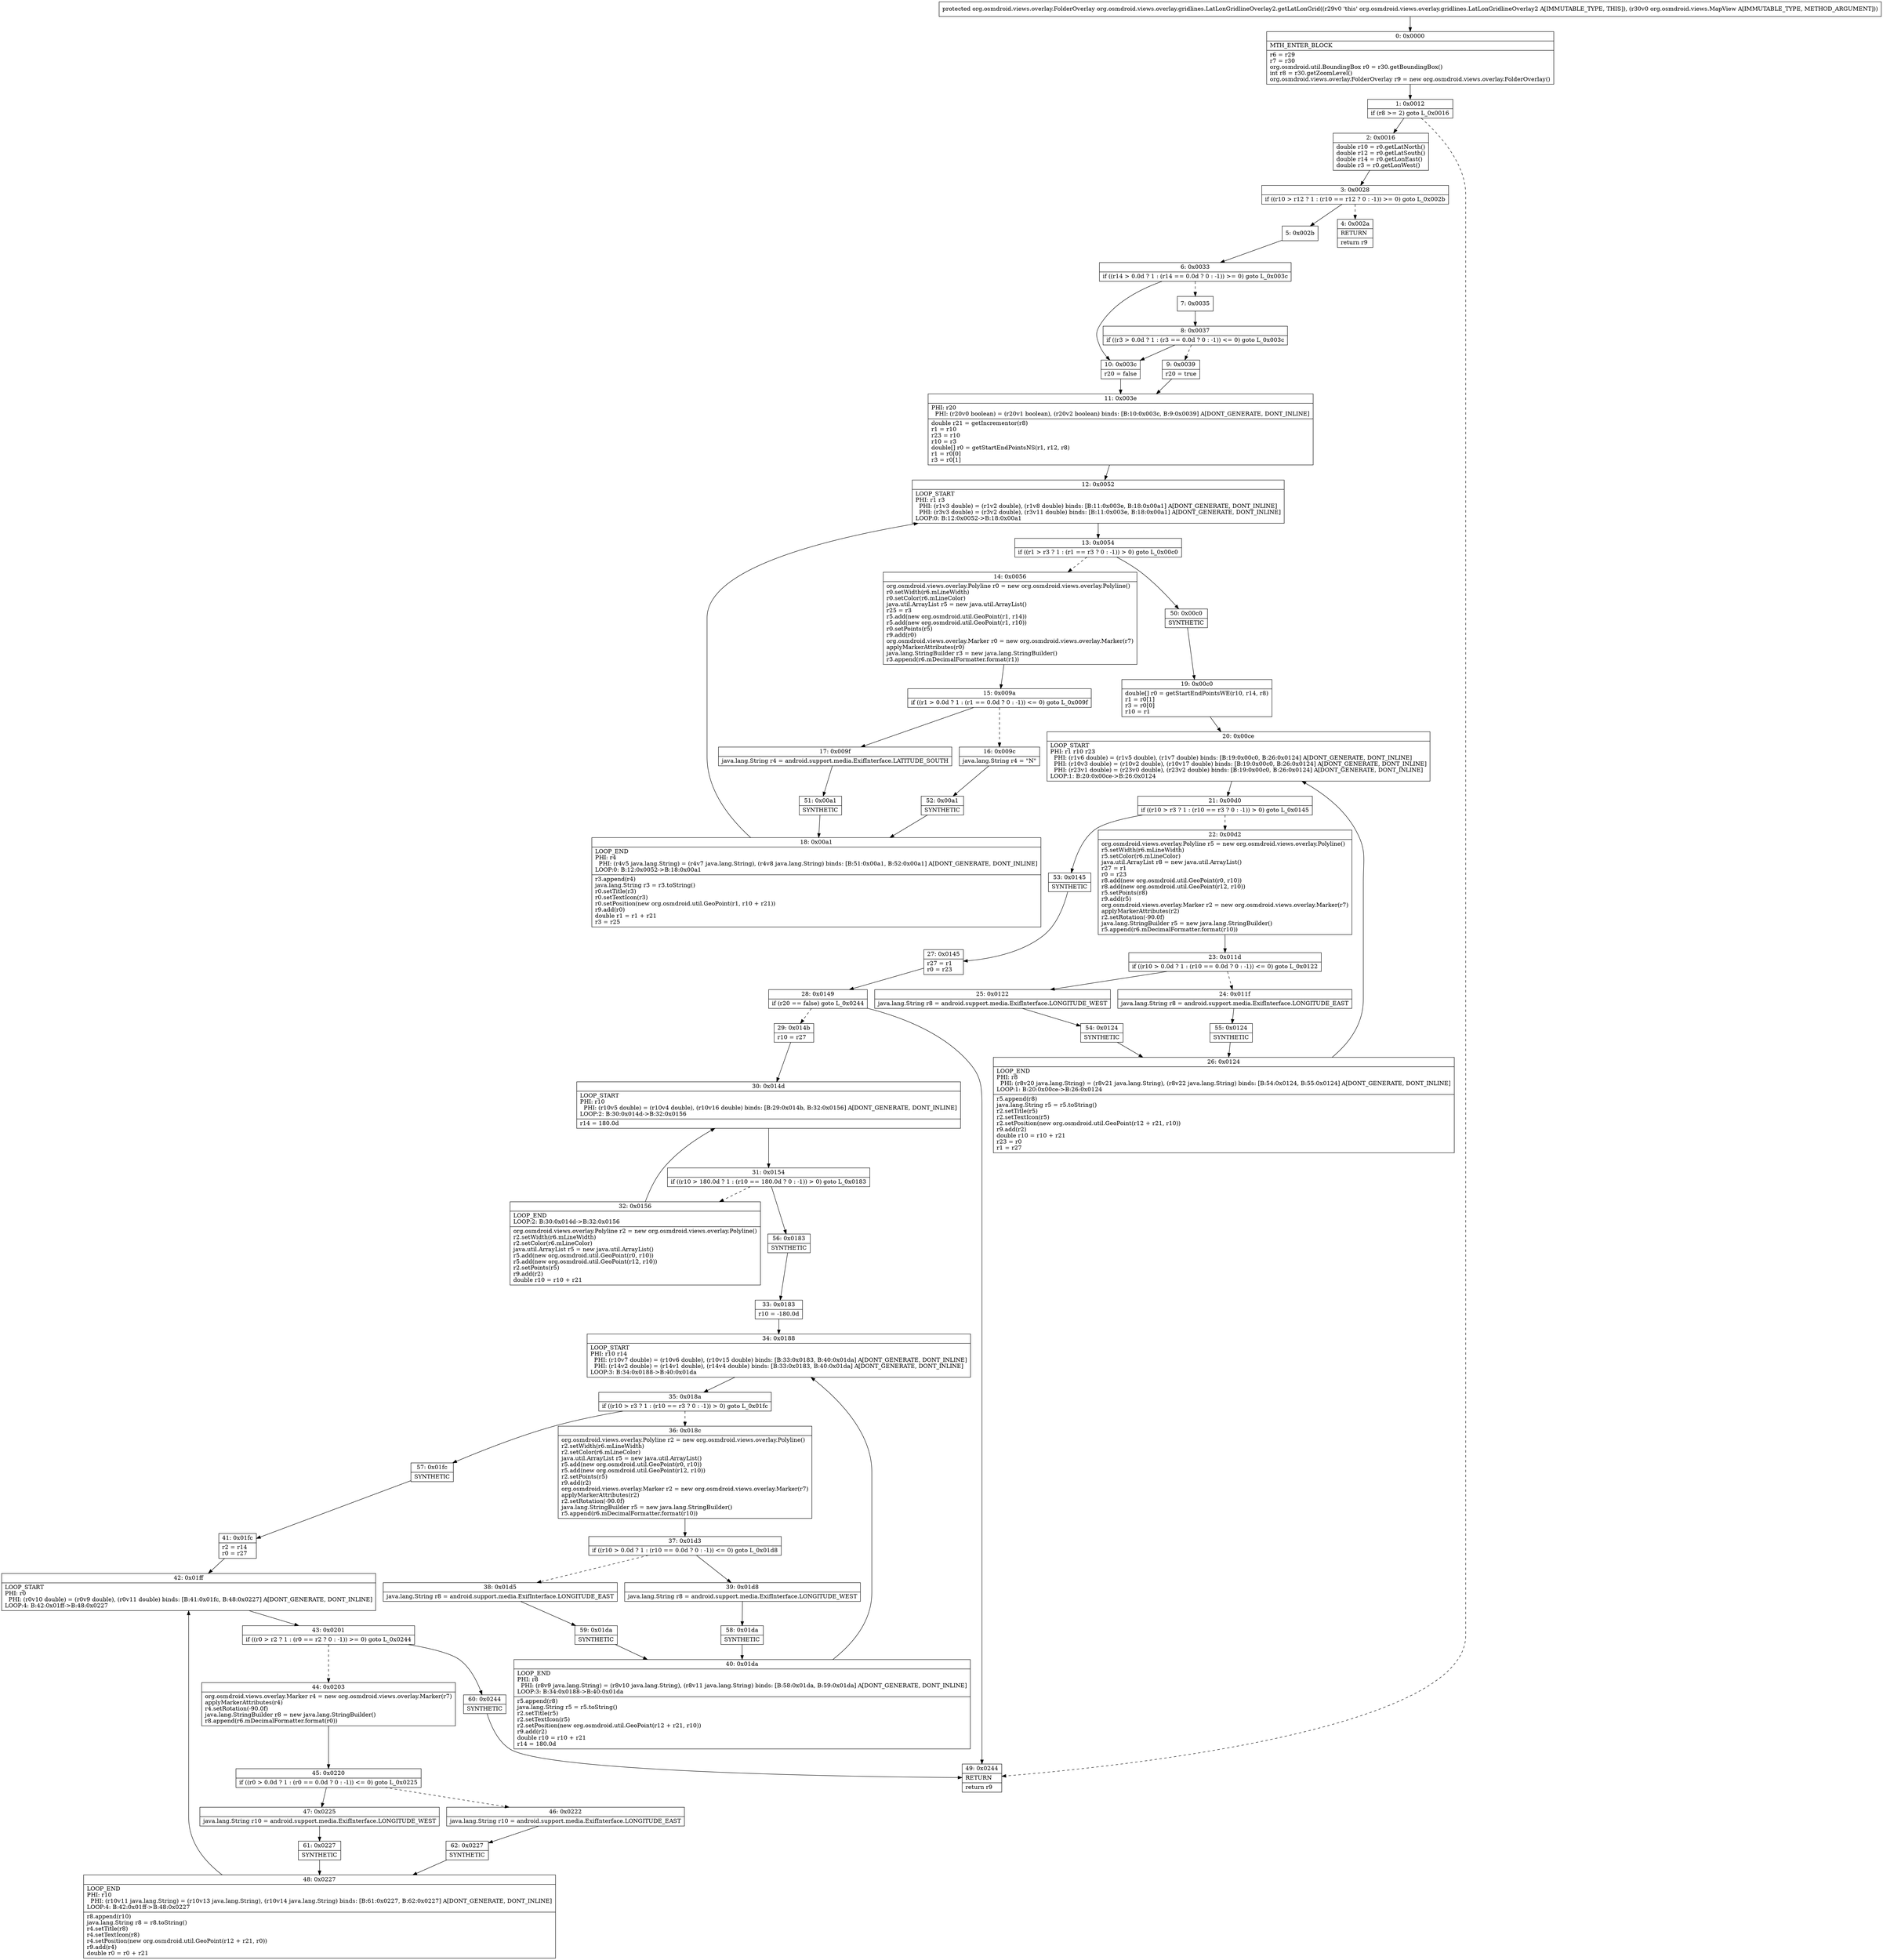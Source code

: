 digraph "CFG fororg.osmdroid.views.overlay.gridlines.LatLonGridlineOverlay2.getLatLonGrid(Lorg\/osmdroid\/views\/MapView;)Lorg\/osmdroid\/views\/overlay\/FolderOverlay;" {
Node_0 [shape=record,label="{0\:\ 0x0000|MTH_ENTER_BLOCK\l|r6 = r29\lr7 = r30\lorg.osmdroid.util.BoundingBox r0 = r30.getBoundingBox()\lint r8 = r30.getZoomLevel()\lorg.osmdroid.views.overlay.FolderOverlay r9 = new org.osmdroid.views.overlay.FolderOverlay()\l}"];
Node_1 [shape=record,label="{1\:\ 0x0012|if (r8 \>= 2) goto L_0x0016\l}"];
Node_2 [shape=record,label="{2\:\ 0x0016|double r10 = r0.getLatNorth()\ldouble r12 = r0.getLatSouth()\ldouble r14 = r0.getLonEast()\ldouble r3 = r0.getLonWest()\l}"];
Node_3 [shape=record,label="{3\:\ 0x0028|if ((r10 \> r12 ? 1 : (r10 == r12 ? 0 : \-1)) \>= 0) goto L_0x002b\l}"];
Node_4 [shape=record,label="{4\:\ 0x002a|RETURN\l|return r9\l}"];
Node_5 [shape=record,label="{5\:\ 0x002b}"];
Node_6 [shape=record,label="{6\:\ 0x0033|if ((r14 \> 0.0d ? 1 : (r14 == 0.0d ? 0 : \-1)) \>= 0) goto L_0x003c\l}"];
Node_7 [shape=record,label="{7\:\ 0x0035}"];
Node_8 [shape=record,label="{8\:\ 0x0037|if ((r3 \> 0.0d ? 1 : (r3 == 0.0d ? 0 : \-1)) \<= 0) goto L_0x003c\l}"];
Node_9 [shape=record,label="{9\:\ 0x0039|r20 = true\l}"];
Node_10 [shape=record,label="{10\:\ 0x003c|r20 = false\l}"];
Node_11 [shape=record,label="{11\:\ 0x003e|PHI: r20 \l  PHI: (r20v0 boolean) = (r20v1 boolean), (r20v2 boolean) binds: [B:10:0x003c, B:9:0x0039] A[DONT_GENERATE, DONT_INLINE]\l|double r21 = getIncrementor(r8)\lr1 = r10\lr23 = r10\lr10 = r3\ldouble[] r0 = getStartEndPointsNS(r1, r12, r8)\lr1 = r0[0]\lr3 = r0[1]\l}"];
Node_12 [shape=record,label="{12\:\ 0x0052|LOOP_START\lPHI: r1 r3 \l  PHI: (r1v3 double) = (r1v2 double), (r1v8 double) binds: [B:11:0x003e, B:18:0x00a1] A[DONT_GENERATE, DONT_INLINE]\l  PHI: (r3v3 double) = (r3v2 double), (r3v11 double) binds: [B:11:0x003e, B:18:0x00a1] A[DONT_GENERATE, DONT_INLINE]\lLOOP:0: B:12:0x0052\-\>B:18:0x00a1\l}"];
Node_13 [shape=record,label="{13\:\ 0x0054|if ((r1 \> r3 ? 1 : (r1 == r3 ? 0 : \-1)) \> 0) goto L_0x00c0\l}"];
Node_14 [shape=record,label="{14\:\ 0x0056|org.osmdroid.views.overlay.Polyline r0 = new org.osmdroid.views.overlay.Polyline()\lr0.setWidth(r6.mLineWidth)\lr0.setColor(r6.mLineColor)\ljava.util.ArrayList r5 = new java.util.ArrayList()\lr25 = r3\lr5.add(new org.osmdroid.util.GeoPoint(r1, r14))\lr5.add(new org.osmdroid.util.GeoPoint(r1, r10))\lr0.setPoints(r5)\lr9.add(r0)\lorg.osmdroid.views.overlay.Marker r0 = new org.osmdroid.views.overlay.Marker(r7)\lapplyMarkerAttributes(r0)\ljava.lang.StringBuilder r3 = new java.lang.StringBuilder()\lr3.append(r6.mDecimalFormatter.format(r1))\l}"];
Node_15 [shape=record,label="{15\:\ 0x009a|if ((r1 \> 0.0d ? 1 : (r1 == 0.0d ? 0 : \-1)) \<= 0) goto L_0x009f\l}"];
Node_16 [shape=record,label="{16\:\ 0x009c|java.lang.String r4 = \"N\"\l}"];
Node_17 [shape=record,label="{17\:\ 0x009f|java.lang.String r4 = android.support.media.ExifInterface.LATITUDE_SOUTH\l}"];
Node_18 [shape=record,label="{18\:\ 0x00a1|LOOP_END\lPHI: r4 \l  PHI: (r4v5 java.lang.String) = (r4v7 java.lang.String), (r4v8 java.lang.String) binds: [B:51:0x00a1, B:52:0x00a1] A[DONT_GENERATE, DONT_INLINE]\lLOOP:0: B:12:0x0052\-\>B:18:0x00a1\l|r3.append(r4)\ljava.lang.String r3 = r3.toString()\lr0.setTitle(r3)\lr0.setTextIcon(r3)\lr0.setPosition(new org.osmdroid.util.GeoPoint(r1, r10 + r21))\lr9.add(r0)\ldouble r1 = r1 + r21\lr3 = r25\l}"];
Node_19 [shape=record,label="{19\:\ 0x00c0|double[] r0 = getStartEndPointsWE(r10, r14, r8)\lr1 = r0[1]\lr3 = r0[0]\lr10 = r1\l}"];
Node_20 [shape=record,label="{20\:\ 0x00ce|LOOP_START\lPHI: r1 r10 r23 \l  PHI: (r1v6 double) = (r1v5 double), (r1v7 double) binds: [B:19:0x00c0, B:26:0x0124] A[DONT_GENERATE, DONT_INLINE]\l  PHI: (r10v3 double) = (r10v2 double), (r10v17 double) binds: [B:19:0x00c0, B:26:0x0124] A[DONT_GENERATE, DONT_INLINE]\l  PHI: (r23v1 double) = (r23v0 double), (r23v2 double) binds: [B:19:0x00c0, B:26:0x0124] A[DONT_GENERATE, DONT_INLINE]\lLOOP:1: B:20:0x00ce\-\>B:26:0x0124\l}"];
Node_21 [shape=record,label="{21\:\ 0x00d0|if ((r10 \> r3 ? 1 : (r10 == r3 ? 0 : \-1)) \> 0) goto L_0x0145\l}"];
Node_22 [shape=record,label="{22\:\ 0x00d2|org.osmdroid.views.overlay.Polyline r5 = new org.osmdroid.views.overlay.Polyline()\lr5.setWidth(r6.mLineWidth)\lr5.setColor(r6.mLineColor)\ljava.util.ArrayList r8 = new java.util.ArrayList()\lr27 = r1\lr0 = r23\lr8.add(new org.osmdroid.util.GeoPoint(r0, r10))\lr8.add(new org.osmdroid.util.GeoPoint(r12, r10))\lr5.setPoints(r8)\lr9.add(r5)\lorg.osmdroid.views.overlay.Marker r2 = new org.osmdroid.views.overlay.Marker(r7)\lapplyMarkerAttributes(r2)\lr2.setRotation(\-90.0f)\ljava.lang.StringBuilder r5 = new java.lang.StringBuilder()\lr5.append(r6.mDecimalFormatter.format(r10))\l}"];
Node_23 [shape=record,label="{23\:\ 0x011d|if ((r10 \> 0.0d ? 1 : (r10 == 0.0d ? 0 : \-1)) \<= 0) goto L_0x0122\l}"];
Node_24 [shape=record,label="{24\:\ 0x011f|java.lang.String r8 = android.support.media.ExifInterface.LONGITUDE_EAST\l}"];
Node_25 [shape=record,label="{25\:\ 0x0122|java.lang.String r8 = android.support.media.ExifInterface.LONGITUDE_WEST\l}"];
Node_26 [shape=record,label="{26\:\ 0x0124|LOOP_END\lPHI: r8 \l  PHI: (r8v20 java.lang.String) = (r8v21 java.lang.String), (r8v22 java.lang.String) binds: [B:54:0x0124, B:55:0x0124] A[DONT_GENERATE, DONT_INLINE]\lLOOP:1: B:20:0x00ce\-\>B:26:0x0124\l|r5.append(r8)\ljava.lang.String r5 = r5.toString()\lr2.setTitle(r5)\lr2.setTextIcon(r5)\lr2.setPosition(new org.osmdroid.util.GeoPoint(r12 + r21, r10))\lr9.add(r2)\ldouble r10 = r10 + r21\lr23 = r0\lr1 = r27\l}"];
Node_27 [shape=record,label="{27\:\ 0x0145|r27 = r1\lr0 = r23\l}"];
Node_28 [shape=record,label="{28\:\ 0x0149|if (r20 == false) goto L_0x0244\l}"];
Node_29 [shape=record,label="{29\:\ 0x014b|r10 = r27\l}"];
Node_30 [shape=record,label="{30\:\ 0x014d|LOOP_START\lPHI: r10 \l  PHI: (r10v5 double) = (r10v4 double), (r10v16 double) binds: [B:29:0x014b, B:32:0x0156] A[DONT_GENERATE, DONT_INLINE]\lLOOP:2: B:30:0x014d\-\>B:32:0x0156\l|r14 = 180.0d\l}"];
Node_31 [shape=record,label="{31\:\ 0x0154|if ((r10 \> 180.0d ? 1 : (r10 == 180.0d ? 0 : \-1)) \> 0) goto L_0x0183\l}"];
Node_32 [shape=record,label="{32\:\ 0x0156|LOOP_END\lLOOP:2: B:30:0x014d\-\>B:32:0x0156\l|org.osmdroid.views.overlay.Polyline r2 = new org.osmdroid.views.overlay.Polyline()\lr2.setWidth(r6.mLineWidth)\lr2.setColor(r6.mLineColor)\ljava.util.ArrayList r5 = new java.util.ArrayList()\lr5.add(new org.osmdroid.util.GeoPoint(r0, r10))\lr5.add(new org.osmdroid.util.GeoPoint(r12, r10))\lr2.setPoints(r5)\lr9.add(r2)\ldouble r10 = r10 + r21\l}"];
Node_33 [shape=record,label="{33\:\ 0x0183|r10 = \-180.0d\l}"];
Node_34 [shape=record,label="{34\:\ 0x0188|LOOP_START\lPHI: r10 r14 \l  PHI: (r10v7 double) = (r10v6 double), (r10v15 double) binds: [B:33:0x0183, B:40:0x01da] A[DONT_GENERATE, DONT_INLINE]\l  PHI: (r14v2 double) = (r14v1 double), (r14v4 double) binds: [B:33:0x0183, B:40:0x01da] A[DONT_GENERATE, DONT_INLINE]\lLOOP:3: B:34:0x0188\-\>B:40:0x01da\l}"];
Node_35 [shape=record,label="{35\:\ 0x018a|if ((r10 \> r3 ? 1 : (r10 == r3 ? 0 : \-1)) \> 0) goto L_0x01fc\l}"];
Node_36 [shape=record,label="{36\:\ 0x018c|org.osmdroid.views.overlay.Polyline r2 = new org.osmdroid.views.overlay.Polyline()\lr2.setWidth(r6.mLineWidth)\lr2.setColor(r6.mLineColor)\ljava.util.ArrayList r5 = new java.util.ArrayList()\lr5.add(new org.osmdroid.util.GeoPoint(r0, r10))\lr5.add(new org.osmdroid.util.GeoPoint(r12, r10))\lr2.setPoints(r5)\lr9.add(r2)\lorg.osmdroid.views.overlay.Marker r2 = new org.osmdroid.views.overlay.Marker(r7)\lapplyMarkerAttributes(r2)\lr2.setRotation(\-90.0f)\ljava.lang.StringBuilder r5 = new java.lang.StringBuilder()\lr5.append(r6.mDecimalFormatter.format(r10))\l}"];
Node_37 [shape=record,label="{37\:\ 0x01d3|if ((r10 \> 0.0d ? 1 : (r10 == 0.0d ? 0 : \-1)) \<= 0) goto L_0x01d8\l}"];
Node_38 [shape=record,label="{38\:\ 0x01d5|java.lang.String r8 = android.support.media.ExifInterface.LONGITUDE_EAST\l}"];
Node_39 [shape=record,label="{39\:\ 0x01d8|java.lang.String r8 = android.support.media.ExifInterface.LONGITUDE_WEST\l}"];
Node_40 [shape=record,label="{40\:\ 0x01da|LOOP_END\lPHI: r8 \l  PHI: (r8v9 java.lang.String) = (r8v10 java.lang.String), (r8v11 java.lang.String) binds: [B:58:0x01da, B:59:0x01da] A[DONT_GENERATE, DONT_INLINE]\lLOOP:3: B:34:0x0188\-\>B:40:0x01da\l|r5.append(r8)\ljava.lang.String r5 = r5.toString()\lr2.setTitle(r5)\lr2.setTextIcon(r5)\lr2.setPosition(new org.osmdroid.util.GeoPoint(r12 + r21, r10))\lr9.add(r2)\ldouble r10 = r10 + r21\lr14 = 180.0d\l}"];
Node_41 [shape=record,label="{41\:\ 0x01fc|r2 = r14\lr0 = r27\l}"];
Node_42 [shape=record,label="{42\:\ 0x01ff|LOOP_START\lPHI: r0 \l  PHI: (r0v10 double) = (r0v9 double), (r0v11 double) binds: [B:41:0x01fc, B:48:0x0227] A[DONT_GENERATE, DONT_INLINE]\lLOOP:4: B:42:0x01ff\-\>B:48:0x0227\l}"];
Node_43 [shape=record,label="{43\:\ 0x0201|if ((r0 \> r2 ? 1 : (r0 == r2 ? 0 : \-1)) \>= 0) goto L_0x0244\l}"];
Node_44 [shape=record,label="{44\:\ 0x0203|org.osmdroid.views.overlay.Marker r4 = new org.osmdroid.views.overlay.Marker(r7)\lapplyMarkerAttributes(r4)\lr4.setRotation(\-90.0f)\ljava.lang.StringBuilder r8 = new java.lang.StringBuilder()\lr8.append(r6.mDecimalFormatter.format(r0))\l}"];
Node_45 [shape=record,label="{45\:\ 0x0220|if ((r0 \> 0.0d ? 1 : (r0 == 0.0d ? 0 : \-1)) \<= 0) goto L_0x0225\l}"];
Node_46 [shape=record,label="{46\:\ 0x0222|java.lang.String r10 = android.support.media.ExifInterface.LONGITUDE_EAST\l}"];
Node_47 [shape=record,label="{47\:\ 0x0225|java.lang.String r10 = android.support.media.ExifInterface.LONGITUDE_WEST\l}"];
Node_48 [shape=record,label="{48\:\ 0x0227|LOOP_END\lPHI: r10 \l  PHI: (r10v11 java.lang.String) = (r10v13 java.lang.String), (r10v14 java.lang.String) binds: [B:61:0x0227, B:62:0x0227] A[DONT_GENERATE, DONT_INLINE]\lLOOP:4: B:42:0x01ff\-\>B:48:0x0227\l|r8.append(r10)\ljava.lang.String r8 = r8.toString()\lr4.setTitle(r8)\lr4.setTextIcon(r8)\lr4.setPosition(new org.osmdroid.util.GeoPoint(r12 + r21, r0))\lr9.add(r4)\ldouble r0 = r0 + r21\l}"];
Node_49 [shape=record,label="{49\:\ 0x0244|RETURN\l|return r9\l}"];
Node_50 [shape=record,label="{50\:\ 0x00c0|SYNTHETIC\l}"];
Node_51 [shape=record,label="{51\:\ 0x00a1|SYNTHETIC\l}"];
Node_52 [shape=record,label="{52\:\ 0x00a1|SYNTHETIC\l}"];
Node_53 [shape=record,label="{53\:\ 0x0145|SYNTHETIC\l}"];
Node_54 [shape=record,label="{54\:\ 0x0124|SYNTHETIC\l}"];
Node_55 [shape=record,label="{55\:\ 0x0124|SYNTHETIC\l}"];
Node_56 [shape=record,label="{56\:\ 0x0183|SYNTHETIC\l}"];
Node_57 [shape=record,label="{57\:\ 0x01fc|SYNTHETIC\l}"];
Node_58 [shape=record,label="{58\:\ 0x01da|SYNTHETIC\l}"];
Node_59 [shape=record,label="{59\:\ 0x01da|SYNTHETIC\l}"];
Node_60 [shape=record,label="{60\:\ 0x0244|SYNTHETIC\l}"];
Node_61 [shape=record,label="{61\:\ 0x0227|SYNTHETIC\l}"];
Node_62 [shape=record,label="{62\:\ 0x0227|SYNTHETIC\l}"];
MethodNode[shape=record,label="{protected org.osmdroid.views.overlay.FolderOverlay org.osmdroid.views.overlay.gridlines.LatLonGridlineOverlay2.getLatLonGrid((r29v0 'this' org.osmdroid.views.overlay.gridlines.LatLonGridlineOverlay2 A[IMMUTABLE_TYPE, THIS]), (r30v0 org.osmdroid.views.MapView A[IMMUTABLE_TYPE, METHOD_ARGUMENT])) }"];
MethodNode -> Node_0;
Node_0 -> Node_1;
Node_1 -> Node_2;
Node_1 -> Node_49[style=dashed];
Node_2 -> Node_3;
Node_3 -> Node_4[style=dashed];
Node_3 -> Node_5;
Node_5 -> Node_6;
Node_6 -> Node_7[style=dashed];
Node_6 -> Node_10;
Node_7 -> Node_8;
Node_8 -> Node_9[style=dashed];
Node_8 -> Node_10;
Node_9 -> Node_11;
Node_10 -> Node_11;
Node_11 -> Node_12;
Node_12 -> Node_13;
Node_13 -> Node_14[style=dashed];
Node_13 -> Node_50;
Node_14 -> Node_15;
Node_15 -> Node_16[style=dashed];
Node_15 -> Node_17;
Node_16 -> Node_52;
Node_17 -> Node_51;
Node_18 -> Node_12;
Node_19 -> Node_20;
Node_20 -> Node_21;
Node_21 -> Node_22[style=dashed];
Node_21 -> Node_53;
Node_22 -> Node_23;
Node_23 -> Node_24[style=dashed];
Node_23 -> Node_25;
Node_24 -> Node_55;
Node_25 -> Node_54;
Node_26 -> Node_20;
Node_27 -> Node_28;
Node_28 -> Node_29[style=dashed];
Node_28 -> Node_49;
Node_29 -> Node_30;
Node_30 -> Node_31;
Node_31 -> Node_32[style=dashed];
Node_31 -> Node_56;
Node_32 -> Node_30;
Node_33 -> Node_34;
Node_34 -> Node_35;
Node_35 -> Node_36[style=dashed];
Node_35 -> Node_57;
Node_36 -> Node_37;
Node_37 -> Node_38[style=dashed];
Node_37 -> Node_39;
Node_38 -> Node_59;
Node_39 -> Node_58;
Node_40 -> Node_34;
Node_41 -> Node_42;
Node_42 -> Node_43;
Node_43 -> Node_44[style=dashed];
Node_43 -> Node_60;
Node_44 -> Node_45;
Node_45 -> Node_46[style=dashed];
Node_45 -> Node_47;
Node_46 -> Node_62;
Node_47 -> Node_61;
Node_48 -> Node_42;
Node_50 -> Node_19;
Node_51 -> Node_18;
Node_52 -> Node_18;
Node_53 -> Node_27;
Node_54 -> Node_26;
Node_55 -> Node_26;
Node_56 -> Node_33;
Node_57 -> Node_41;
Node_58 -> Node_40;
Node_59 -> Node_40;
Node_60 -> Node_49;
Node_61 -> Node_48;
Node_62 -> Node_48;
}

